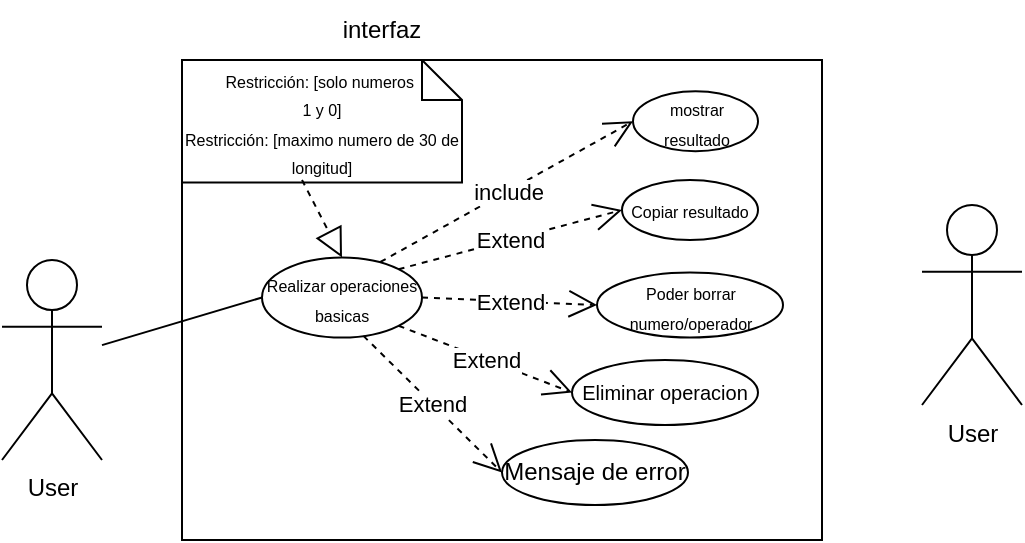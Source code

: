 <mxfile version="27.0.3">
  <diagram name="Página-1" id="y5uLng2kR1ERyr-JflfZ">
    <mxGraphModel dx="766" dy="333" grid="1" gridSize="10" guides="1" tooltips="1" connect="1" arrows="1" fold="1" page="1" pageScale="1" pageWidth="827" pageHeight="1169" math="0" shadow="0">
      <root>
        <mxCell id="0" />
        <mxCell id="1" parent="0" />
        <mxCell id="ZhmwVn-B_X7J8iLOEAZt-1" value="User" style="shape=umlActor;verticalLabelPosition=bottom;verticalAlign=top;html=1;outlineConnect=0;" parent="1" vertex="1">
          <mxGeometry x="150" y="260" width="50" height="100" as="geometry" />
        </mxCell>
        <mxCell id="ZhmwVn-B_X7J8iLOEAZt-2" value="" style="rounded=0;whiteSpace=wrap;html=1;movable=0;resizable=0;rotatable=0;deletable=0;editable=0;locked=1;connectable=0;" parent="1" vertex="1">
          <mxGeometry x="240" y="160" width="320" height="240" as="geometry" />
        </mxCell>
        <mxCell id="ZhmwVn-B_X7J8iLOEAZt-3" value="interfaz" style="text;html=1;align=center;verticalAlign=middle;whiteSpace=wrap;rounded=0;" parent="1" vertex="1">
          <mxGeometry x="300" y="130" width="80" height="30" as="geometry" />
        </mxCell>
        <mxCell id="ZhmwVn-B_X7J8iLOEAZt-4" value="&lt;font style=&quot;font-size: 8px;&quot;&gt;Realizar operaciones basicas&lt;/font&gt;" style="ellipse;whiteSpace=wrap;html=1;" parent="1" vertex="1">
          <mxGeometry x="280" y="258.75" width="80" height="40" as="geometry" />
        </mxCell>
        <mxCell id="ZhmwVn-B_X7J8iLOEAZt-5" value="&lt;font style=&quot;font-size: 8px;&quot;&gt;Poder borrar numero/operador&lt;/font&gt;" style="ellipse;whiteSpace=wrap;html=1;" parent="1" vertex="1">
          <mxGeometry x="447.5" y="266.25" width="93" height="32.5" as="geometry" />
        </mxCell>
        <mxCell id="ZhmwVn-B_X7J8iLOEAZt-6" value="" style="endArrow=none;html=1;rounded=0;entryX=0;entryY=0.5;entryDx=0;entryDy=0;" parent="1" source="ZhmwVn-B_X7J8iLOEAZt-1" target="ZhmwVn-B_X7J8iLOEAZt-4" edge="1">
          <mxGeometry width="50" height="50" relative="1" as="geometry">
            <mxPoint x="250" y="280" as="sourcePoint" />
            <mxPoint x="300" y="230" as="targetPoint" />
          </mxGeometry>
        </mxCell>
        <mxCell id="ZhmwVn-B_X7J8iLOEAZt-7" value="&lt;font style=&quot;font-size: 8px;&quot;&gt;Copiar resultado&lt;/font&gt;" style="ellipse;whiteSpace=wrap;html=1;" parent="1" vertex="1">
          <mxGeometry x="460" y="220" width="68" height="30" as="geometry" />
        </mxCell>
        <mxCell id="ZhmwVn-B_X7J8iLOEAZt-8" value="Extend" style="endArrow=open;endSize=12;dashed=1;html=1;rounded=0;exitX=1;exitY=0;exitDx=0;exitDy=0;entryX=0;entryY=0.5;entryDx=0;entryDy=0;" parent="1" source="ZhmwVn-B_X7J8iLOEAZt-4" target="ZhmwVn-B_X7J8iLOEAZt-7" edge="1">
          <mxGeometry width="160" relative="1" as="geometry">
            <mxPoint x="368" y="318.75" as="sourcePoint" />
            <mxPoint x="528" y="318.75" as="targetPoint" />
          </mxGeometry>
        </mxCell>
        <mxCell id="ZhmwVn-B_X7J8iLOEAZt-9" value="Extend" style="endArrow=open;endSize=12;dashed=1;html=1;rounded=0;exitX=1;exitY=0.5;exitDx=0;exitDy=0;entryX=0;entryY=0.5;entryDx=0;entryDy=0;" parent="1" source="ZhmwVn-B_X7J8iLOEAZt-4" target="ZhmwVn-B_X7J8iLOEAZt-5" edge="1">
          <mxGeometry width="160" relative="1" as="geometry">
            <mxPoint x="367" y="309.75" as="sourcePoint" />
            <mxPoint x="470" y="293.75" as="targetPoint" />
          </mxGeometry>
        </mxCell>
        <mxCell id="ZhmwVn-B_X7J8iLOEAZt-10" value="&lt;font style=&quot;font-size: 10px;&quot;&gt;Eliminar operacion&lt;/font&gt;" style="ellipse;whiteSpace=wrap;html=1;" parent="1" vertex="1">
          <mxGeometry x="435" y="310" width="93" height="32.5" as="geometry" />
        </mxCell>
        <mxCell id="ZhmwVn-B_X7J8iLOEAZt-11" value="Extend" style="endArrow=open;endSize=12;dashed=1;html=1;rounded=0;exitX=1;exitY=1;exitDx=0;exitDy=0;entryX=0;entryY=0.5;entryDx=0;entryDy=0;" parent="1" source="ZhmwVn-B_X7J8iLOEAZt-4" target="ZhmwVn-B_X7J8iLOEAZt-10" edge="1">
          <mxGeometry width="160" relative="1" as="geometry">
            <mxPoint x="370" y="288.87" as="sourcePoint" />
            <mxPoint x="457" y="292.87" as="targetPoint" />
          </mxGeometry>
        </mxCell>
        <mxCell id="ZhmwVn-B_X7J8iLOEAZt-12" value="Mensaje de error" style="ellipse;whiteSpace=wrap;html=1;" parent="1" vertex="1">
          <mxGeometry x="400" y="350" width="93" height="32.5" as="geometry" />
        </mxCell>
        <mxCell id="ZhmwVn-B_X7J8iLOEAZt-13" value="Extend" style="endArrow=open;endSize=12;dashed=1;html=1;rounded=0;exitX=0.634;exitY=0.98;exitDx=0;exitDy=0;entryX=0;entryY=0.5;entryDx=0;entryDy=0;exitPerimeter=0;" parent="1" source="ZhmwVn-B_X7J8iLOEAZt-4" target="ZhmwVn-B_X7J8iLOEAZt-12" edge="1">
          <mxGeometry width="160" relative="1" as="geometry">
            <mxPoint x="359" y="302.87" as="sourcePoint" />
            <mxPoint x="445" y="347.87" as="targetPoint" />
          </mxGeometry>
        </mxCell>
        <mxCell id="ZhmwVn-B_X7J8iLOEAZt-14" value="&lt;div&gt;&lt;font style=&quot;font-size: 8px;&quot;&gt;Restricción: [solo numeros&amp;nbsp;&lt;/font&gt;&lt;/div&gt;&lt;div&gt;&lt;font style=&quot;font-size: 8px;&quot;&gt;1 y 0]&lt;/font&gt;&lt;/div&gt;&lt;div&gt;&lt;font style=&quot;font-size: 8px;&quot;&gt;Restricción: [maximo numero de 30 de longitud]&lt;/font&gt;&lt;/div&gt;" style="shape=note;size=20;whiteSpace=wrap;html=1;" parent="1" vertex="1">
          <mxGeometry x="240" y="160" width="140" height="61.25" as="geometry" />
        </mxCell>
        <mxCell id="ZhmwVn-B_X7J8iLOEAZt-15" value="" style="endArrow=block;dashed=1;endFill=0;endSize=12;html=1;rounded=0;entryX=0.5;entryY=0;entryDx=0;entryDy=0;" parent="1" target="ZhmwVn-B_X7J8iLOEAZt-4" edge="1">
          <mxGeometry width="160" relative="1" as="geometry">
            <mxPoint x="300" y="220" as="sourcePoint" />
            <mxPoint x="440" y="240" as="targetPoint" />
          </mxGeometry>
        </mxCell>
        <mxCell id="jCM1PCER0Bex9gsvikDs-3" value="User" style="shape=umlActor;verticalLabelPosition=bottom;verticalAlign=top;html=1;outlineConnect=0;" vertex="1" parent="1">
          <mxGeometry x="610" y="232.5" width="50" height="100" as="geometry" />
        </mxCell>
        <mxCell id="jCM1PCER0Bex9gsvikDs-4" value="&lt;font style=&quot;font-size: 8px;&quot;&gt;mostrar resultado&lt;/font&gt;" style="ellipse;whiteSpace=wrap;html=1;" vertex="1" parent="1">
          <mxGeometry x="465.5" y="175.63" width="62.5" height="30" as="geometry" />
        </mxCell>
        <mxCell id="jCM1PCER0Bex9gsvikDs-5" value="include" style="endArrow=open;endSize=12;dashed=1;html=1;rounded=0;exitX=0.74;exitY=0.056;exitDx=0;exitDy=0;entryX=0;entryY=0.5;entryDx=0;entryDy=0;exitPerimeter=0;" edge="1" parent="1" source="ZhmwVn-B_X7J8iLOEAZt-4" target="jCM1PCER0Bex9gsvikDs-4">
          <mxGeometry width="160" relative="1" as="geometry">
            <mxPoint x="358" y="275" as="sourcePoint" />
            <mxPoint x="470" y="245" as="targetPoint" />
          </mxGeometry>
        </mxCell>
      </root>
    </mxGraphModel>
  </diagram>
</mxfile>
